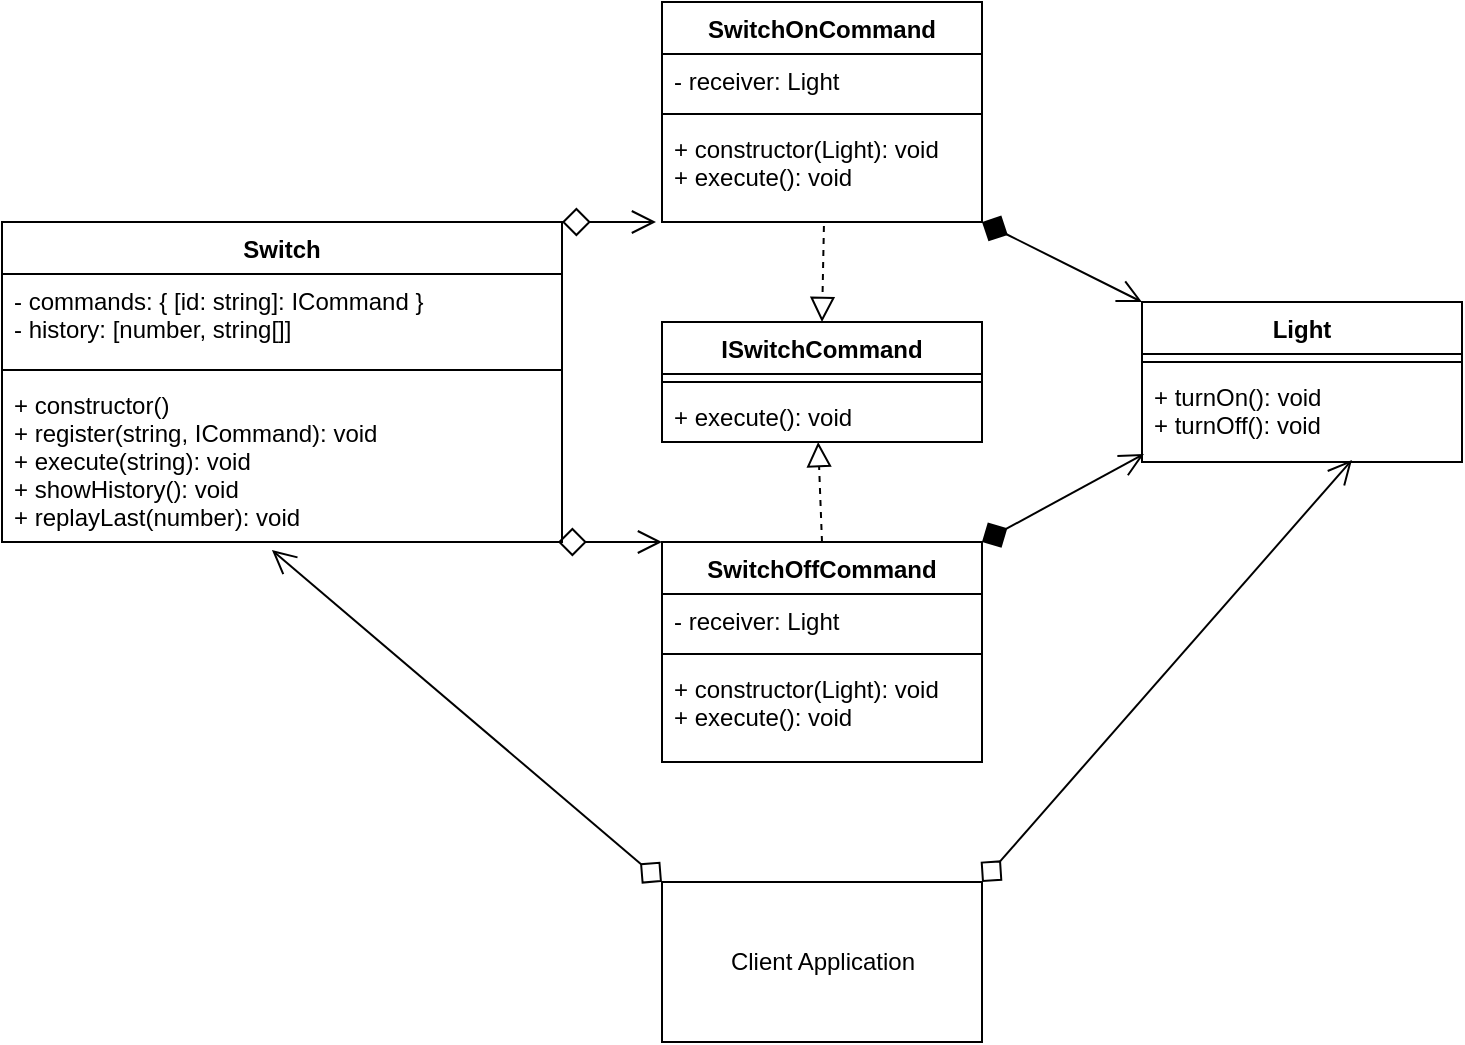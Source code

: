 <mxfile version="14.8.4" type="device"><diagram id="nfoU5zl-Lrdo-RMUOea-" name="Page-1"><mxGraphModel dx="1695" dy="393" grid="1" gridSize="10" guides="1" tooltips="1" connect="1" arrows="1" fold="1" page="1" pageScale="1" pageWidth="827" pageHeight="1169" math="0" shadow="0"><root><mxCell id="0"/><mxCell id="1" parent="0"/><mxCell id="52Nn8JB1zDlZzFZ0hI1m-102" value="Switch" style="swimlane;fontStyle=1;align=center;verticalAlign=top;childLayout=stackLayout;horizontal=1;startSize=26;horizontalStack=0;resizeParent=1;resizeParentMax=0;resizeLast=0;collapsible=1;marginBottom=0;strokeWidth=1;" vertex="1" parent="1"><mxGeometry x="-10" y="690" width="280" height="160" as="geometry"/></mxCell><mxCell id="52Nn8JB1zDlZzFZ0hI1m-103" value="- commands: { [id: string]: ICommand }&#10;- history: [number, string[]]" style="text;strokeColor=none;fillColor=none;align=left;verticalAlign=top;spacingLeft=4;spacingRight=4;overflow=hidden;rotatable=0;points=[[0,0.5],[1,0.5]];portConstraint=eastwest;" vertex="1" parent="52Nn8JB1zDlZzFZ0hI1m-102"><mxGeometry y="26" width="280" height="44" as="geometry"/></mxCell><mxCell id="52Nn8JB1zDlZzFZ0hI1m-104" value="" style="line;strokeWidth=1;fillColor=none;align=left;verticalAlign=middle;spacingTop=-1;spacingLeft=3;spacingRight=3;rotatable=0;labelPosition=right;points=[];portConstraint=eastwest;" vertex="1" parent="52Nn8JB1zDlZzFZ0hI1m-102"><mxGeometry y="70" width="280" height="8" as="geometry"/></mxCell><mxCell id="52Nn8JB1zDlZzFZ0hI1m-105" value="+ constructor()&#10;+ register(string, ICommand): void&#10;+ execute(string): void&#10;+ showHistory(): void&#10;+ replayLast(number): void" style="text;strokeColor=none;fillColor=none;align=left;verticalAlign=top;spacingLeft=4;spacingRight=4;overflow=hidden;rotatable=0;points=[[0,0.5],[1,0.5]];portConstraint=eastwest;" vertex="1" parent="52Nn8JB1zDlZzFZ0hI1m-102"><mxGeometry y="78" width="280" height="82" as="geometry"/></mxCell><mxCell id="52Nn8JB1zDlZzFZ0hI1m-106" value="SwitchOnCommand" style="swimlane;fontStyle=1;align=center;verticalAlign=top;childLayout=stackLayout;horizontal=1;startSize=26;horizontalStack=0;resizeParent=1;resizeParentMax=0;resizeLast=0;collapsible=1;marginBottom=0;strokeWidth=1;" vertex="1" parent="1"><mxGeometry x="320" y="580" width="160" height="110" as="geometry"/></mxCell><mxCell id="52Nn8JB1zDlZzFZ0hI1m-107" value="- receiver: Light" style="text;strokeColor=none;fillColor=none;align=left;verticalAlign=top;spacingLeft=4;spacingRight=4;overflow=hidden;rotatable=0;points=[[0,0.5],[1,0.5]];portConstraint=eastwest;" vertex="1" parent="52Nn8JB1zDlZzFZ0hI1m-106"><mxGeometry y="26" width="160" height="26" as="geometry"/></mxCell><mxCell id="52Nn8JB1zDlZzFZ0hI1m-108" value="" style="line;strokeWidth=1;fillColor=none;align=left;verticalAlign=middle;spacingTop=-1;spacingLeft=3;spacingRight=3;rotatable=0;labelPosition=right;points=[];portConstraint=eastwest;" vertex="1" parent="52Nn8JB1zDlZzFZ0hI1m-106"><mxGeometry y="52" width="160" height="8" as="geometry"/></mxCell><mxCell id="52Nn8JB1zDlZzFZ0hI1m-109" value="+ constructor(Light): void&#10;+ execute(): void" style="text;strokeColor=none;fillColor=none;align=left;verticalAlign=top;spacingLeft=4;spacingRight=4;overflow=hidden;rotatable=0;points=[[0,0.5],[1,0.5]];portConstraint=eastwest;" vertex="1" parent="52Nn8JB1zDlZzFZ0hI1m-106"><mxGeometry y="60" width="160" height="50" as="geometry"/></mxCell><mxCell id="52Nn8JB1zDlZzFZ0hI1m-110" value="ISwitchCommand" style="swimlane;fontStyle=1;align=center;verticalAlign=top;childLayout=stackLayout;horizontal=1;startSize=26;horizontalStack=0;resizeParent=1;resizeParentMax=0;resizeLast=0;collapsible=1;marginBottom=0;strokeWidth=1;" vertex="1" parent="1"><mxGeometry x="320" y="740" width="160" height="60" as="geometry"/></mxCell><mxCell id="52Nn8JB1zDlZzFZ0hI1m-112" value="" style="line;strokeWidth=1;fillColor=none;align=left;verticalAlign=middle;spacingTop=-1;spacingLeft=3;spacingRight=3;rotatable=0;labelPosition=right;points=[];portConstraint=eastwest;" vertex="1" parent="52Nn8JB1zDlZzFZ0hI1m-110"><mxGeometry y="26" width="160" height="8" as="geometry"/></mxCell><mxCell id="52Nn8JB1zDlZzFZ0hI1m-113" value="+ execute(): void" style="text;strokeColor=none;fillColor=none;align=left;verticalAlign=top;spacingLeft=4;spacingRight=4;overflow=hidden;rotatable=0;points=[[0,0.5],[1,0.5]];portConstraint=eastwest;" vertex="1" parent="52Nn8JB1zDlZzFZ0hI1m-110"><mxGeometry y="34" width="160" height="26" as="geometry"/></mxCell><mxCell id="52Nn8JB1zDlZzFZ0hI1m-114" value="SwitchOffCommand" style="swimlane;fontStyle=1;align=center;verticalAlign=top;childLayout=stackLayout;horizontal=1;startSize=26;horizontalStack=0;resizeParent=1;resizeParentMax=0;resizeLast=0;collapsible=1;marginBottom=0;strokeWidth=1;" vertex="1" parent="1"><mxGeometry x="320" y="850" width="160" height="110" as="geometry"/></mxCell><mxCell id="52Nn8JB1zDlZzFZ0hI1m-115" value="- receiver: Light" style="text;strokeColor=none;fillColor=none;align=left;verticalAlign=top;spacingLeft=4;spacingRight=4;overflow=hidden;rotatable=0;points=[[0,0.5],[1,0.5]];portConstraint=eastwest;" vertex="1" parent="52Nn8JB1zDlZzFZ0hI1m-114"><mxGeometry y="26" width="160" height="26" as="geometry"/></mxCell><mxCell id="52Nn8JB1zDlZzFZ0hI1m-116" value="" style="line;strokeWidth=1;fillColor=none;align=left;verticalAlign=middle;spacingTop=-1;spacingLeft=3;spacingRight=3;rotatable=0;labelPosition=right;points=[];portConstraint=eastwest;" vertex="1" parent="52Nn8JB1zDlZzFZ0hI1m-114"><mxGeometry y="52" width="160" height="8" as="geometry"/></mxCell><mxCell id="52Nn8JB1zDlZzFZ0hI1m-117" value="+ constructor(Light): void&#10;+ execute(): void" style="text;strokeColor=none;fillColor=none;align=left;verticalAlign=top;spacingLeft=4;spacingRight=4;overflow=hidden;rotatable=0;points=[[0,0.5],[1,0.5]];portConstraint=eastwest;" vertex="1" parent="52Nn8JB1zDlZzFZ0hI1m-114"><mxGeometry y="60" width="160" height="50" as="geometry"/></mxCell><mxCell id="52Nn8JB1zDlZzFZ0hI1m-118" value="Light" style="swimlane;fontStyle=1;align=center;verticalAlign=top;childLayout=stackLayout;horizontal=1;startSize=26;horizontalStack=0;resizeParent=1;resizeParentMax=0;resizeLast=0;collapsible=1;marginBottom=0;strokeWidth=1;" vertex="1" parent="1"><mxGeometry x="560" y="730" width="160" height="80" as="geometry"/></mxCell><mxCell id="52Nn8JB1zDlZzFZ0hI1m-120" value="" style="line;strokeWidth=1;fillColor=none;align=left;verticalAlign=middle;spacingTop=-1;spacingLeft=3;spacingRight=3;rotatable=0;labelPosition=right;points=[];portConstraint=eastwest;" vertex="1" parent="52Nn8JB1zDlZzFZ0hI1m-118"><mxGeometry y="26" width="160" height="8" as="geometry"/></mxCell><mxCell id="52Nn8JB1zDlZzFZ0hI1m-121" value="+ turnOn(): void&#10;+ turnOff(): void" style="text;strokeColor=none;fillColor=none;align=left;verticalAlign=top;spacingLeft=4;spacingRight=4;overflow=hidden;rotatable=0;points=[[0,0.5],[1,0.5]];portConstraint=eastwest;" vertex="1" parent="52Nn8JB1zDlZzFZ0hI1m-118"><mxGeometry y="34" width="160" height="46" as="geometry"/></mxCell><mxCell id="52Nn8JB1zDlZzFZ0hI1m-122" value="Client Application" style="html=1;strokeWidth=1;" vertex="1" parent="1"><mxGeometry x="320" y="1020" width="160" height="80" as="geometry"/></mxCell><mxCell id="52Nn8JB1zDlZzFZ0hI1m-123" value="" style="html=1;verticalAlign=bottom;startArrow=diamond;startFill=0;endArrow=open;startSize=12;endSize=10;entryX=0;entryY=0;entryDx=0;entryDy=0;" edge="1" parent="1" target="52Nn8JB1zDlZzFZ0hI1m-114"><mxGeometry width="80" relative="1" as="geometry"><mxPoint x="268" y="850" as="sourcePoint"/><mxPoint x="450" y="770" as="targetPoint"/></mxGeometry></mxCell><mxCell id="52Nn8JB1zDlZzFZ0hI1m-124" value="" style="html=1;verticalAlign=bottom;startArrow=diamond;startFill=0;endArrow=open;startSize=12;endSize=10;exitX=1;exitY=0;exitDx=0;exitDy=0;" edge="1" parent="1" source="52Nn8JB1zDlZzFZ0hI1m-102"><mxGeometry width="80" relative="1" as="geometry"><mxPoint x="278" y="860" as="sourcePoint"/><mxPoint x="317" y="690" as="targetPoint"/></mxGeometry></mxCell><mxCell id="52Nn8JB1zDlZzFZ0hI1m-125" value="" style="html=1;verticalAlign=bottom;startArrow=none;startFill=0;endArrow=block;startSize=12;endSize=10;exitX=0.506;exitY=1.04;exitDx=0;exitDy=0;exitPerimeter=0;entryX=0.5;entryY=0;entryDx=0;entryDy=0;endFill=0;dashed=1;" edge="1" parent="1" source="52Nn8JB1zDlZzFZ0hI1m-109" target="52Nn8JB1zDlZzFZ0hI1m-110"><mxGeometry width="80" relative="1" as="geometry"><mxPoint x="280" y="700" as="sourcePoint"/><mxPoint x="327" y="700" as="targetPoint"/></mxGeometry></mxCell><mxCell id="52Nn8JB1zDlZzFZ0hI1m-126" value="" style="html=1;verticalAlign=bottom;startArrow=none;startFill=0;endArrow=block;startSize=12;endSize=10;exitX=0.5;exitY=0;exitDx=0;exitDy=0;entryX=0.488;entryY=1;entryDx=0;entryDy=0;entryPerimeter=0;endFill=0;dashed=1;" edge="1" parent="1" source="52Nn8JB1zDlZzFZ0hI1m-114" target="52Nn8JB1zDlZzFZ0hI1m-113"><mxGeometry width="80" relative="1" as="geometry"><mxPoint x="290" y="710" as="sourcePoint"/><mxPoint x="337" y="710" as="targetPoint"/></mxGeometry></mxCell><mxCell id="52Nn8JB1zDlZzFZ0hI1m-127" value="" style="html=1;verticalAlign=bottom;startArrow=diamond;startFill=1;endArrow=open;startSize=12;endSize=10;entryX=0;entryY=0;entryDx=0;entryDy=0;endFill=0;" edge="1" parent="1" target="52Nn8JB1zDlZzFZ0hI1m-118"><mxGeometry width="80" relative="1" as="geometry"><mxPoint x="480" y="690" as="sourcePoint"/><mxPoint x="410" y="750" as="targetPoint"/></mxGeometry></mxCell><mxCell id="52Nn8JB1zDlZzFZ0hI1m-128" value="" style="html=1;verticalAlign=bottom;startArrow=diamond;startFill=1;endArrow=open;startSize=12;endSize=10;exitX=1;exitY=0;exitDx=0;exitDy=0;entryX=0.006;entryY=0.913;entryDx=0;entryDy=0;endFill=0;entryPerimeter=0;" edge="1" parent="1" source="52Nn8JB1zDlZzFZ0hI1m-114" target="52Nn8JB1zDlZzFZ0hI1m-121"><mxGeometry width="80" relative="1" as="geometry"><mxPoint x="492.08" y="703" as="sourcePoint"/><mxPoint x="570" y="740" as="targetPoint"/></mxGeometry></mxCell><mxCell id="52Nn8JB1zDlZzFZ0hI1m-129" value="" style="html=1;verticalAlign=bottom;startArrow=diamond;startFill=0;endArrow=open;startSize=12;endSize=10;entryX=0.482;entryY=1.049;entryDx=0;entryDy=0;exitX=0;exitY=0;exitDx=0;exitDy=0;entryPerimeter=0;" edge="1" parent="1" source="52Nn8JB1zDlZzFZ0hI1m-122" target="52Nn8JB1zDlZzFZ0hI1m-105"><mxGeometry width="80" relative="1" as="geometry"><mxPoint x="278" y="950" as="sourcePoint"/><mxPoint x="330" y="860" as="targetPoint"/></mxGeometry></mxCell><mxCell id="52Nn8JB1zDlZzFZ0hI1m-130" value="" style="html=1;verticalAlign=bottom;startArrow=diamond;startFill=0;endArrow=open;startSize=12;endSize=10;entryX=0.656;entryY=0.978;entryDx=0;entryDy=0;exitX=1;exitY=0;exitDx=0;exitDy=0;entryPerimeter=0;" edge="1" parent="1" source="52Nn8JB1zDlZzFZ0hI1m-122" target="52Nn8JB1zDlZzFZ0hI1m-121"><mxGeometry width="80" relative="1" as="geometry"><mxPoint x="288" y="870" as="sourcePoint"/><mxPoint x="340" y="870" as="targetPoint"/></mxGeometry></mxCell></root></mxGraphModel></diagram></mxfile>